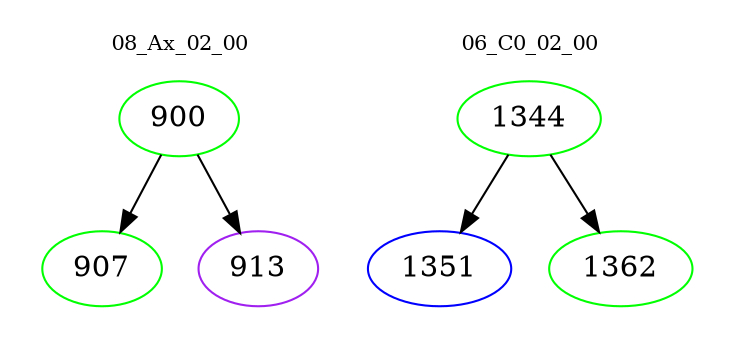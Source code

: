 digraph{
subgraph cluster_0 {
color = white
label = "08_Ax_02_00";
fontsize=10;
T0_900 [label="900", color="green"]
T0_900 -> T0_907 [color="black"]
T0_907 [label="907", color="green"]
T0_900 -> T0_913 [color="black"]
T0_913 [label="913", color="purple"]
}
subgraph cluster_1 {
color = white
label = "06_C0_02_00";
fontsize=10;
T1_1344 [label="1344", color="green"]
T1_1344 -> T1_1351 [color="black"]
T1_1351 [label="1351", color="blue"]
T1_1344 -> T1_1362 [color="black"]
T1_1362 [label="1362", color="green"]
}
}
